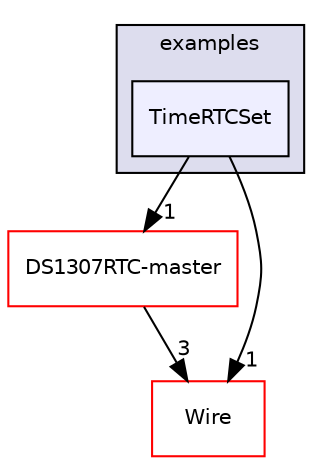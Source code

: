 digraph "Arduino/Libraries/Time/examples/TimeRTCSet" {
  compound=true
  node [ fontsize="10", fontname="Helvetica"];
  edge [ labelfontsize="10", labelfontname="Helvetica"];
  subgraph clusterdir_50e95a2769a186a5c9043732ad260356 {
    graph [ bgcolor="#ddddee", pencolor="black", label="examples" fontname="Helvetica", fontsize="10", URL="dir_50e95a2769a186a5c9043732ad260356.html"]
  dir_d809623a9fff8b87bbdf5da61e97b6ec [shape=box, label="TimeRTCSet", style="filled", fillcolor="#eeeeff", pencolor="black", URL="dir_d809623a9fff8b87bbdf5da61e97b6ec.html"];
  }
  dir_7dc352bebdb9e1d278a7651c3c2ec07a [shape=box label="DS1307RTC-master" fillcolor="white" style="filled" color="red" URL="dir_7dc352bebdb9e1d278a7651c3c2ec07a.html"];
  dir_1b0f1419218e07baff219bd9e7452645 [shape=box label="Wire" fillcolor="white" style="filled" color="red" URL="dir_1b0f1419218e07baff219bd9e7452645.html"];
  dir_7dc352bebdb9e1d278a7651c3c2ec07a->dir_1b0f1419218e07baff219bd9e7452645 [headlabel="3", labeldistance=1.5 headhref="dir_000003_000043.html"];
  dir_d809623a9fff8b87bbdf5da61e97b6ec->dir_7dc352bebdb9e1d278a7651c3c2ec07a [headlabel="1", labeldistance=1.5 headhref="dir_000039_000003.html"];
  dir_d809623a9fff8b87bbdf5da61e97b6ec->dir_1b0f1419218e07baff219bd9e7452645 [headlabel="1", labeldistance=1.5 headhref="dir_000039_000043.html"];
}
